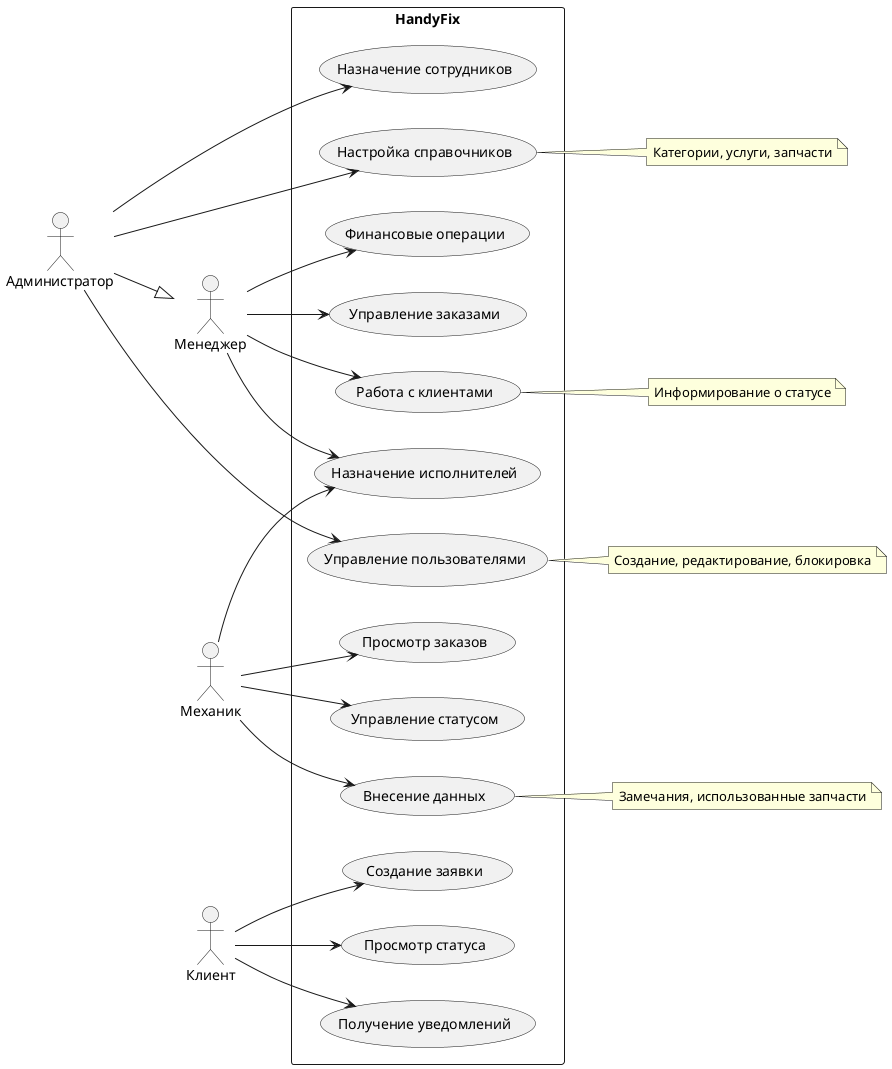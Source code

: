 @startuml UseCase_HandyFix
left to right direction
skinparam packageStyle rectangle

actor "Менеджер" as manager
actor "Администратор" as admin
actor "Механик" as mechanic
actor "Клиент" as client

rectangle "HandyFix" {
	usecase "Управление пользователями" as UC1
	usecase "Назначение сотрудников" as UC2
	usecase "Настройка справочников" as UC4
	usecase "Управление заказами" as UC5
	usecase "Назначение исполнителей" as UC6
	usecase "Работа с клиентами" as UC7
	usecase "Финансовые операции" as UC8
	usecase "Просмотр заказов" as UC9
	usecase "Управление статусом" as UC10
	usecase "Внесение данных" as UC11
	usecase "Создание заявки" as UC12
	usecase "Просмотр статуса" as UC13
	usecase "Получение уведомлений" as UC14
}

admin --|> manager

' Администратор
admin --> UC1
admin --> UC2
admin --> UC4

' Менеджер
manager --> UC5
manager --> UC6
manager --> UC7
manager --> UC8

' Механик
mechanic --> UC6
mechanic --> UC9
mechanic --> UC10
mechanic --> UC11

' Клиент
client --> UC12
client --> UC13
client --> UC14

note right of UC1 : Создание, редактирование, блокировка
note right of UC4 : Категории, услуги, запчасти
note right of UC7 : Информирование о статусе
note right of UC11 : Замечания, использованные запчасти

@enduml
